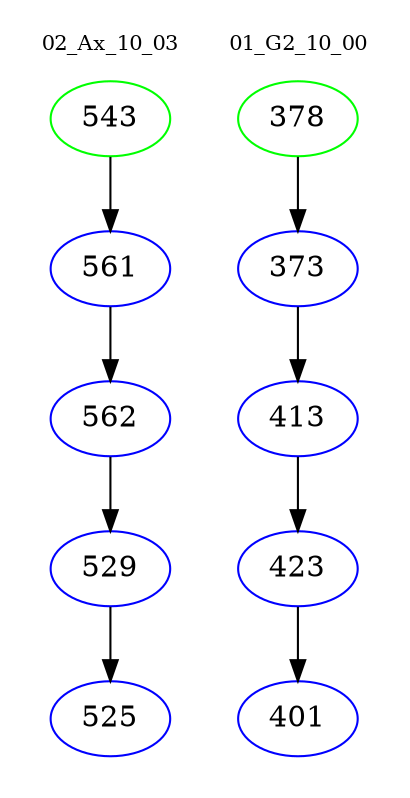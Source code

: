 digraph{
subgraph cluster_0 {
color = white
label = "02_Ax_10_03";
fontsize=10;
T0_543 [label="543", color="green"]
T0_543 -> T0_561 [color="black"]
T0_561 [label="561", color="blue"]
T0_561 -> T0_562 [color="black"]
T0_562 [label="562", color="blue"]
T0_562 -> T0_529 [color="black"]
T0_529 [label="529", color="blue"]
T0_529 -> T0_525 [color="black"]
T0_525 [label="525", color="blue"]
}
subgraph cluster_1 {
color = white
label = "01_G2_10_00";
fontsize=10;
T1_378 [label="378", color="green"]
T1_378 -> T1_373 [color="black"]
T1_373 [label="373", color="blue"]
T1_373 -> T1_413 [color="black"]
T1_413 [label="413", color="blue"]
T1_413 -> T1_423 [color="black"]
T1_423 [label="423", color="blue"]
T1_423 -> T1_401 [color="black"]
T1_401 [label="401", color="blue"]
}
}
